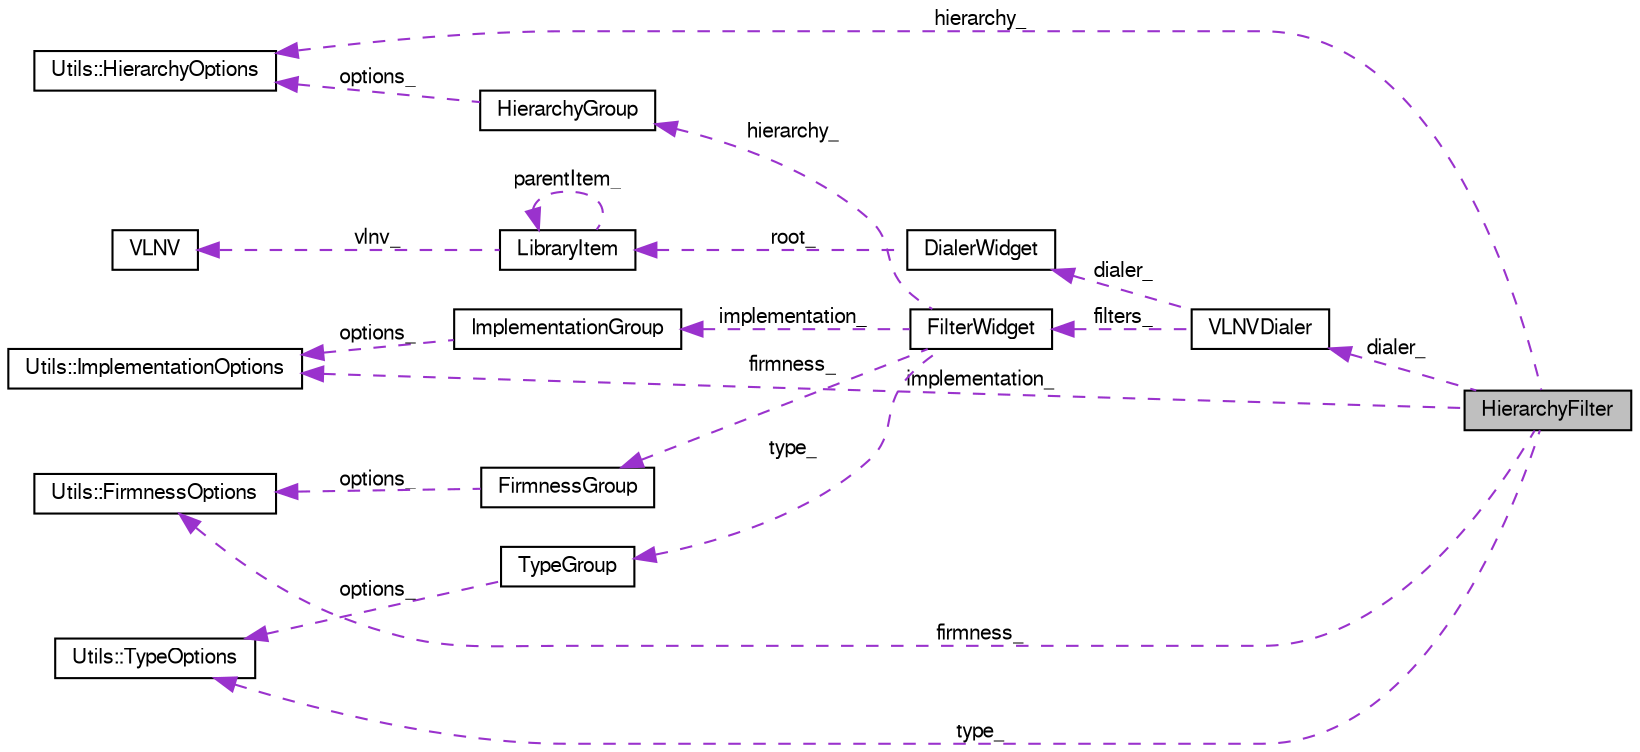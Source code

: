 digraph G
{
  bgcolor="transparent";
  edge [fontname="FreeSans",fontsize=10,labelfontname="FreeSans",labelfontsize=10];
  node [fontname="FreeSans",fontsize=10,shape=record];
  rankdir=LR;
  Node1 [label="HierarchyFilter",height=0.2,width=0.4,color="black", fillcolor="grey75", style="filled" fontcolor="black"];
  Node2 -> Node1 [dir=back,color="darkorchid3",fontsize=10,style="dashed",label="hierarchy_",fontname="FreeSans"];
  Node2 [label="Utils::HierarchyOptions",height=0.2,width=0.4,color="black",URL="$struct_utils_1_1_hierarchy_options.html",tooltip="Contains the search settings for hierarchy."];
  Node3 -> Node1 [dir=back,color="darkorchid3",fontsize=10,style="dashed",label="implementation_",fontname="FreeSans"];
  Node3 [label="Utils::ImplementationOptions",height=0.2,width=0.4,color="black",URL="$struct_utils_1_1_implementation_options.html",tooltip="Contains firmness search settings."];
  Node4 -> Node1 [dir=back,color="darkorchid3",fontsize=10,style="dashed",label="dialer_",fontname="FreeSans"];
  Node4 [label="VLNVDialer",height=0.2,width=0.4,color="black",URL="$class_v_l_n_v_dialer.html",tooltip="VLNVDialer is used to set options that specify what objects to display in library..."];
  Node5 -> Node4 [dir=back,color="darkorchid3",fontsize=10,style="dashed",label="filters_",fontname="FreeSans"];
  Node5 [label="FilterWidget",height=0.2,width=0.4,color="black",URL="$class_filter_widget.html",tooltip="Contains the widgets to set the filter options for VLNVDialer."];
  Node6 -> Node5 [dir=back,color="darkorchid3",fontsize=10,style="dashed",label="implementation_",fontname="FreeSans"];
  Node6 [label="ImplementationGroup",height=0.2,width=0.4,color="black",URL="$class_implementation_group.html",tooltip="Contains check boxes to set the firmness options for VLNVDialer."];
  Node3 -> Node6 [dir=back,color="darkorchid3",fontsize=10,style="dashed",label="options_",fontname="FreeSans"];
  Node7 -> Node5 [dir=back,color="darkorchid3",fontsize=10,style="dashed",label="hierarchy_",fontname="FreeSans"];
  Node7 [label="HierarchyGroup",height=0.2,width=0.4,color="black",URL="$class_hierarchy_group.html",tooltip="Contains the check boxes to set the hierarchy options for VLNVDialer."];
  Node2 -> Node7 [dir=back,color="darkorchid3",fontsize=10,style="dashed",label="options_",fontname="FreeSans"];
  Node8 -> Node5 [dir=back,color="darkorchid3",fontsize=10,style="dashed",label="firmness_",fontname="FreeSans"];
  Node8 [label="FirmnessGroup",height=0.2,width=0.4,color="black",URL="$class_firmness_group.html",tooltip="Contains the check boxes to set the re-usability options for VLNVDialer."];
  Node9 -> Node8 [dir=back,color="darkorchid3",fontsize=10,style="dashed",label="options_",fontname="FreeSans"];
  Node9 [label="Utils::FirmnessOptions",height=0.2,width=0.4,color="black",URL="$struct_utils_1_1_firmness_options.html",tooltip="Contains the Re-usability search filters."];
  Node10 -> Node5 [dir=back,color="darkorchid3",fontsize=10,style="dashed",label="type_",fontname="FreeSans"];
  Node10 [label="TypeGroup",height=0.2,width=0.4,color="black",URL="$class_type_group.html",tooltip="Contains the check boxes to set the type options for VLNVDialer."];
  Node11 -> Node10 [dir=back,color="darkorchid3",fontsize=10,style="dashed",label="options_",fontname="FreeSans"];
  Node11 [label="Utils::TypeOptions",height=0.2,width=0.4,color="black",URL="$struct_utils_1_1_type_options.html",tooltip="Contains the search options for document types."];
  Node12 -> Node4 [dir=back,color="darkorchid3",fontsize=10,style="dashed",label="dialer_",fontname="FreeSans"];
  Node12 [label="DialerWidget",height=0.2,width=0.4,color="black",URL="$class_dialer_widget.html",tooltip="Contains the combo boxes to set search settings for vlnv-fields."];
  Node13 -> Node12 [dir=back,color="darkorchid3",fontsize=10,style="dashed",label="root_",fontname="FreeSans"];
  Node13 [label="LibraryItem",height=0.2,width=0.4,color="black",URL="$class_library_item.html",tooltip="LibraryItem class is used to create the hierarchical structure of component library..."];
  Node13 -> Node13 [dir=back,color="darkorchid3",fontsize=10,style="dashed",label="parentItem_",fontname="FreeSans"];
  Node14 -> Node13 [dir=back,color="darkorchid3",fontsize=10,style="dashed",label="vlnv_",fontname="FreeSans"];
  Node14 [label="VLNV",height=0.2,width=0.4,color="black",URL="$class_v_l_n_v.html",tooltip="The class to hold VLNV information of a single IP-XACT document."];
  Node11 -> Node1 [dir=back,color="darkorchid3",fontsize=10,style="dashed",label="type_",fontname="FreeSans"];
  Node9 -> Node1 [dir=back,color="darkorchid3",fontsize=10,style="dashed",label="firmness_",fontname="FreeSans"];
}
